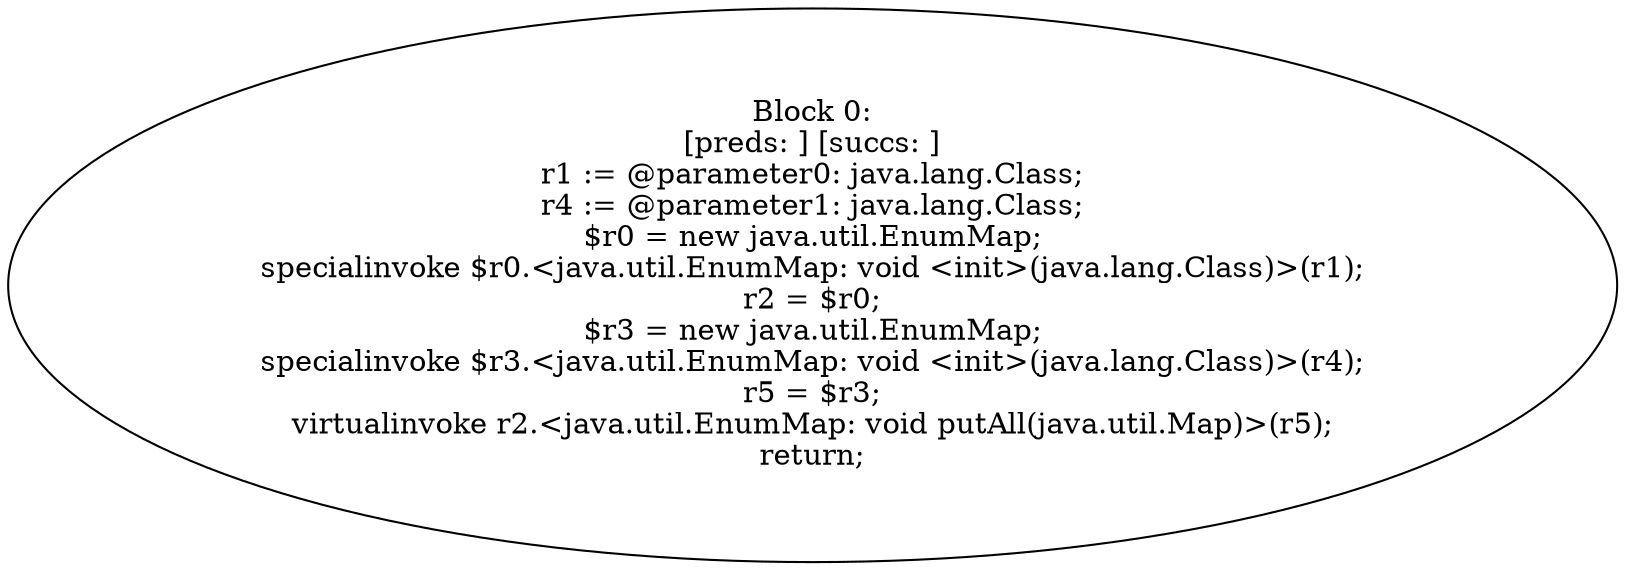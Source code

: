 digraph "unitGraph" {
    "Block 0:
[preds: ] [succs: ]
r1 := @parameter0: java.lang.Class;
r4 := @parameter1: java.lang.Class;
$r0 = new java.util.EnumMap;
specialinvoke $r0.<java.util.EnumMap: void <init>(java.lang.Class)>(r1);
r2 = $r0;
$r3 = new java.util.EnumMap;
specialinvoke $r3.<java.util.EnumMap: void <init>(java.lang.Class)>(r4);
r5 = $r3;
virtualinvoke r2.<java.util.EnumMap: void putAll(java.util.Map)>(r5);
return;
"
}
